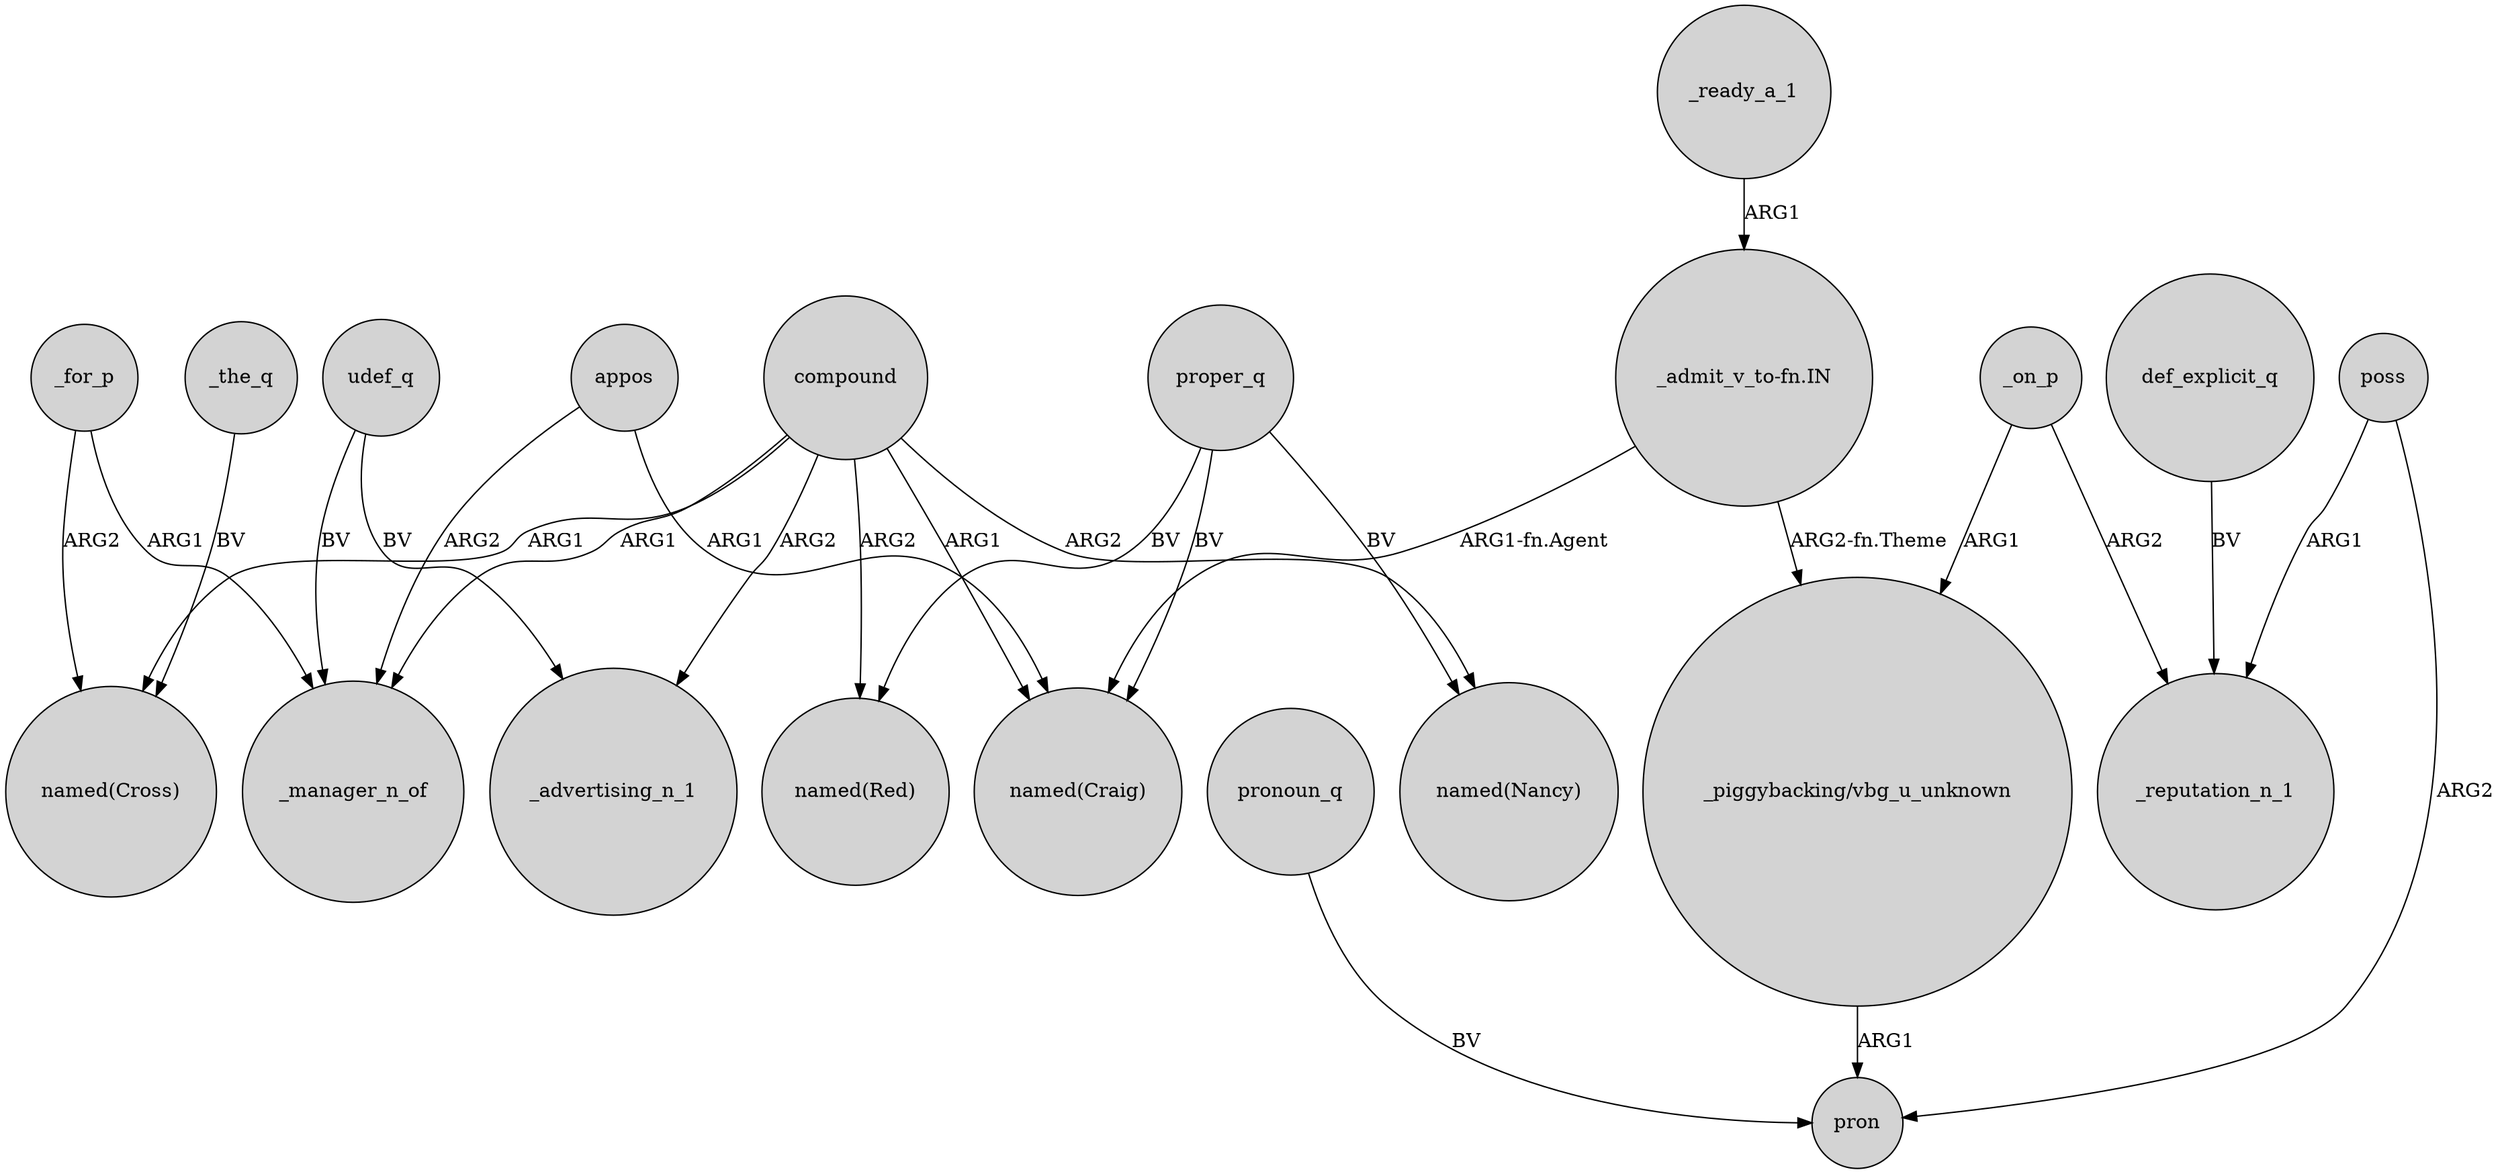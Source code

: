 digraph {
	node [shape=circle style=filled]
	_for_p -> _manager_n_of [label=ARG1]
	compound -> "named(Nancy)" [label=ARG2]
	_the_q -> "named(Cross)" [label=BV]
	compound -> _manager_n_of [label=ARG1]
	_on_p -> "_piggybacking/vbg_u_unknown" [label=ARG1]
	poss -> pron [label=ARG2]
	proper_q -> "named(Craig)" [label=BV]
	def_explicit_q -> _reputation_n_1 [label=BV]
	appos -> "named(Craig)" [label=ARG1]
	poss -> _reputation_n_1 [label=ARG1]
	_on_p -> _reputation_n_1 [label=ARG2]
	proper_q -> "named(Nancy)" [label=BV]
	"_admit_v_to-fn.IN" -> "named(Craig)" [label="ARG1-fn.Agent"]
	udef_q -> _advertising_n_1 [label=BV]
	"_piggybacking/vbg_u_unknown" -> pron [label=ARG1]
	pronoun_q -> pron [label=BV]
	compound -> "named(Craig)" [label=ARG1]
	"_admit_v_to-fn.IN" -> "_piggybacking/vbg_u_unknown" [label="ARG2-fn.Theme"]
	compound -> _advertising_n_1 [label=ARG2]
	udef_q -> _manager_n_of [label=BV]
	proper_q -> "named(Red)" [label=BV]
	compound -> "named(Red)" [label=ARG2]
	_for_p -> "named(Cross)" [label=ARG2]
	compound -> "named(Cross)" [label=ARG1]
	appos -> _manager_n_of [label=ARG2]
	_ready_a_1 -> "_admit_v_to-fn.IN" [label=ARG1]
}
